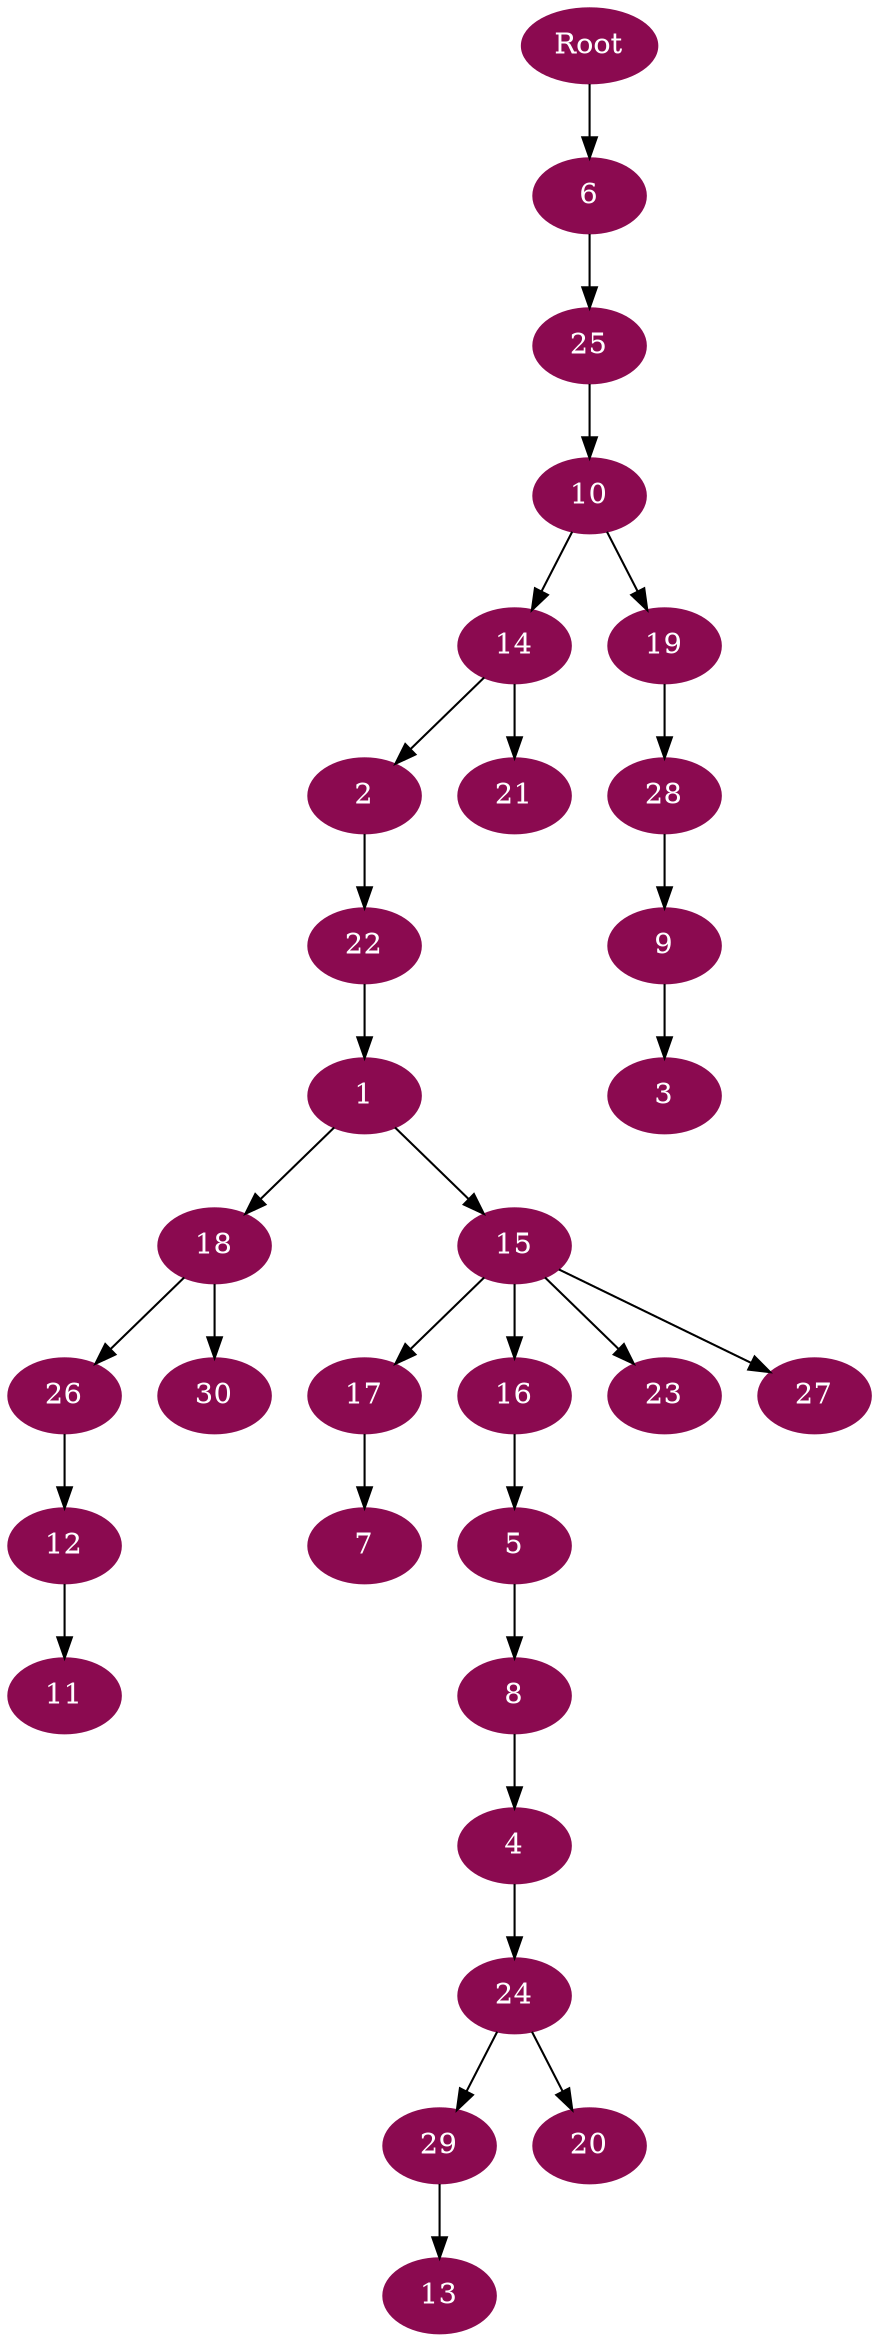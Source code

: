 digraph G {
node [color=deeppink4, style=filled, fontcolor=white];
Root -> 6;
6 -> 25;
25 -> 10;
10 -> 14;
14 -> 2;
2 -> 22;
22 -> 1;
1 -> 18;
18 -> 26;
26 -> 12;
12 -> 11;
18 -> 30;
1 -> 15;
15 -> 17;
17 -> 7;
15 -> 16;
16 -> 5;
5 -> 8;
8 -> 4;
4 -> 24;
24 -> 29;
29 -> 13;
24 -> 20;
15 -> 23;
15 -> 27;
14 -> 21;
10 -> 19;
19 -> 28;
28 -> 9;
9 -> 3;
}

